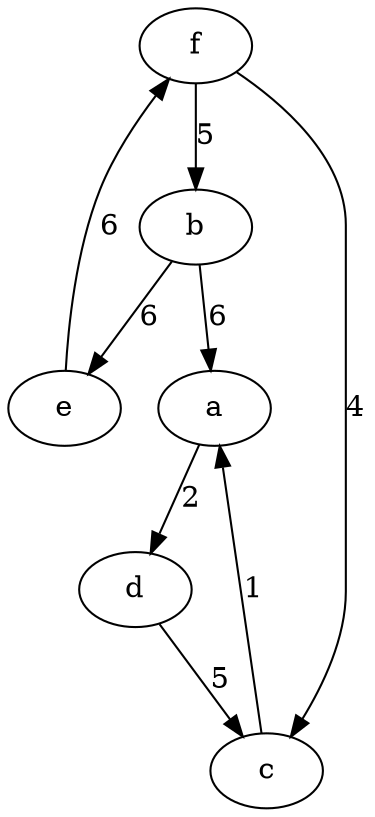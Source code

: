 digraph g {
a -> d [label=2, shape=diamond];
b -> a [label=6, shape=diamond];
b -> e [label=6, shape=diamond];
c -> a [label=1, shape=diamond];
d -> c [label=5, shape=diamond];
e -> f [label=6, shape=diamond];
f -> b [label=5, shape=diamond];
f -> c [label=4, shape=diamond];
}